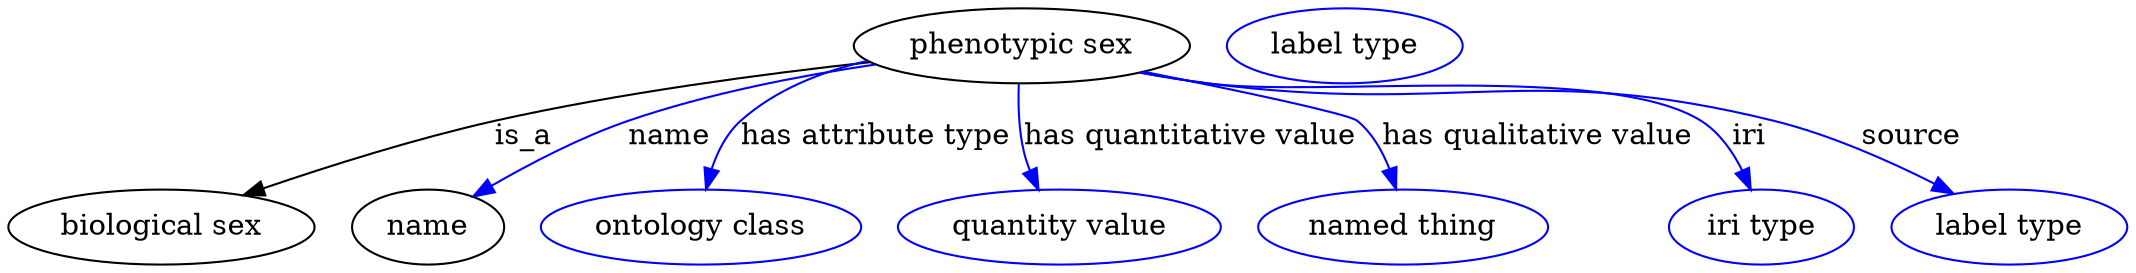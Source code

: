 digraph {
	graph [bb="0,0,1017,123"];
	node [label="\N"];
	"phenotypic sex"	[height=0.5,
		label="phenotypic sex",
		pos="486.44,105",
		width=2.2387];
	"biological sex"	[height=0.5,
		pos="73.443,18",
		width=2.0401];
	"phenotypic sex" -> "biological sex"	[label=is_a,
		lp="247.44,61.5",
		pos="e,112.73,33.279 413.63,97.156 362.76,91.59 293.48,82.437 233.44,69 195.64,60.54 153.9,47.362 122.53,36.658"];
	name	[height=0.5,
		pos="201.44,18",
		width=1.011];
	"phenotypic sex" -> name	[color=blue,
		label=name,
		lp="317.44,61.5",
		pos="e,223.1,32.671 416.05,96.034 379.93,90.685 335.62,82.147 297.44,69 274.49,61.096 250.26,48.438 231.88,37.836",
		style=solid];
	"has attribute type"	[color=blue,
		height=0.5,
		label="ontology class",
		pos="332.44,18",
		width=2.1304];
	"phenotypic sex" -> "has attribute type"	[color=blue,
		label="has attribute type",
		lp="416.44,61.5",
		pos="e,334.85,36.104 412.34,97.778 390.61,92.755 368.21,84.027 351.44,69 344.68,62.942 340.32,54.221 337.5,45.753",
		style=solid];
	"has quantitative value"	[color=blue,
		height=0.5,
		label="quantity value",
		pos="504.44,18",
		width=2.1484];
	"phenotypic sex" -> "has quantitative value"	[color=blue,
		label="has quantitative value",
		lp="567.44,61.5",
		pos="e,494.42,35.892 484.98,86.643 484.6,76.915 484.88,64.636 487.44,54 488.14,51.106 489.1,48.171 490.21,45.296",
		style=solid];
	"has qualitative value"	[color=blue,
		height=0.5,
		label="named thing",
		pos="669.44,18",
		width=1.9318];
	"phenotypic sex" -> "has qualitative value"	[color=blue,
		label="has qualitative value",
		lp="733.94,61.5",
		pos="e,666.06,36.279 545.15,92.535 589.45,83.675 643.32,72.371 647.44,69 654.62,63.134 659.53,54.457 662.85,45.972",
		style=solid];
	iri	[color=blue,
		height=0.5,
		label="iri type",
		pos="841.44,18",
		width=1.2277];
	"phenotypic sex" -> iri	[color=blue,
		label=iri,
		lp="835.44,61.5",
		pos="e,836.31,35.894 543.26,92.157 553.92,90.217 565,88.39 575.44,87 627.8,80.034 767.71,97.079 812.44,69 821.27,63.457 827.71,54.176 \
832.25,45.106",
		style=solid];
	source	[color=blue,
		height=0.5,
		label="label type",
		pos="960.44,18",
		width=1.5707];
	"phenotypic sex" -> source	[color=blue,
		label=source,
		lp="913.44,61.5",
		pos="e,933.54,34.137 543.25,92.074 553.91,90.142 564.99,88.339 575.44,87 695.61,71.606 729.8,97.955 847.44,69 874.3,62.39 902.76,49.757 \
924.41,38.844",
		style=solid];
	attribute_name	[color=blue,
		height=0.5,
		label="label type",
		pos="641.44,105",
		width=1.5707];
}
